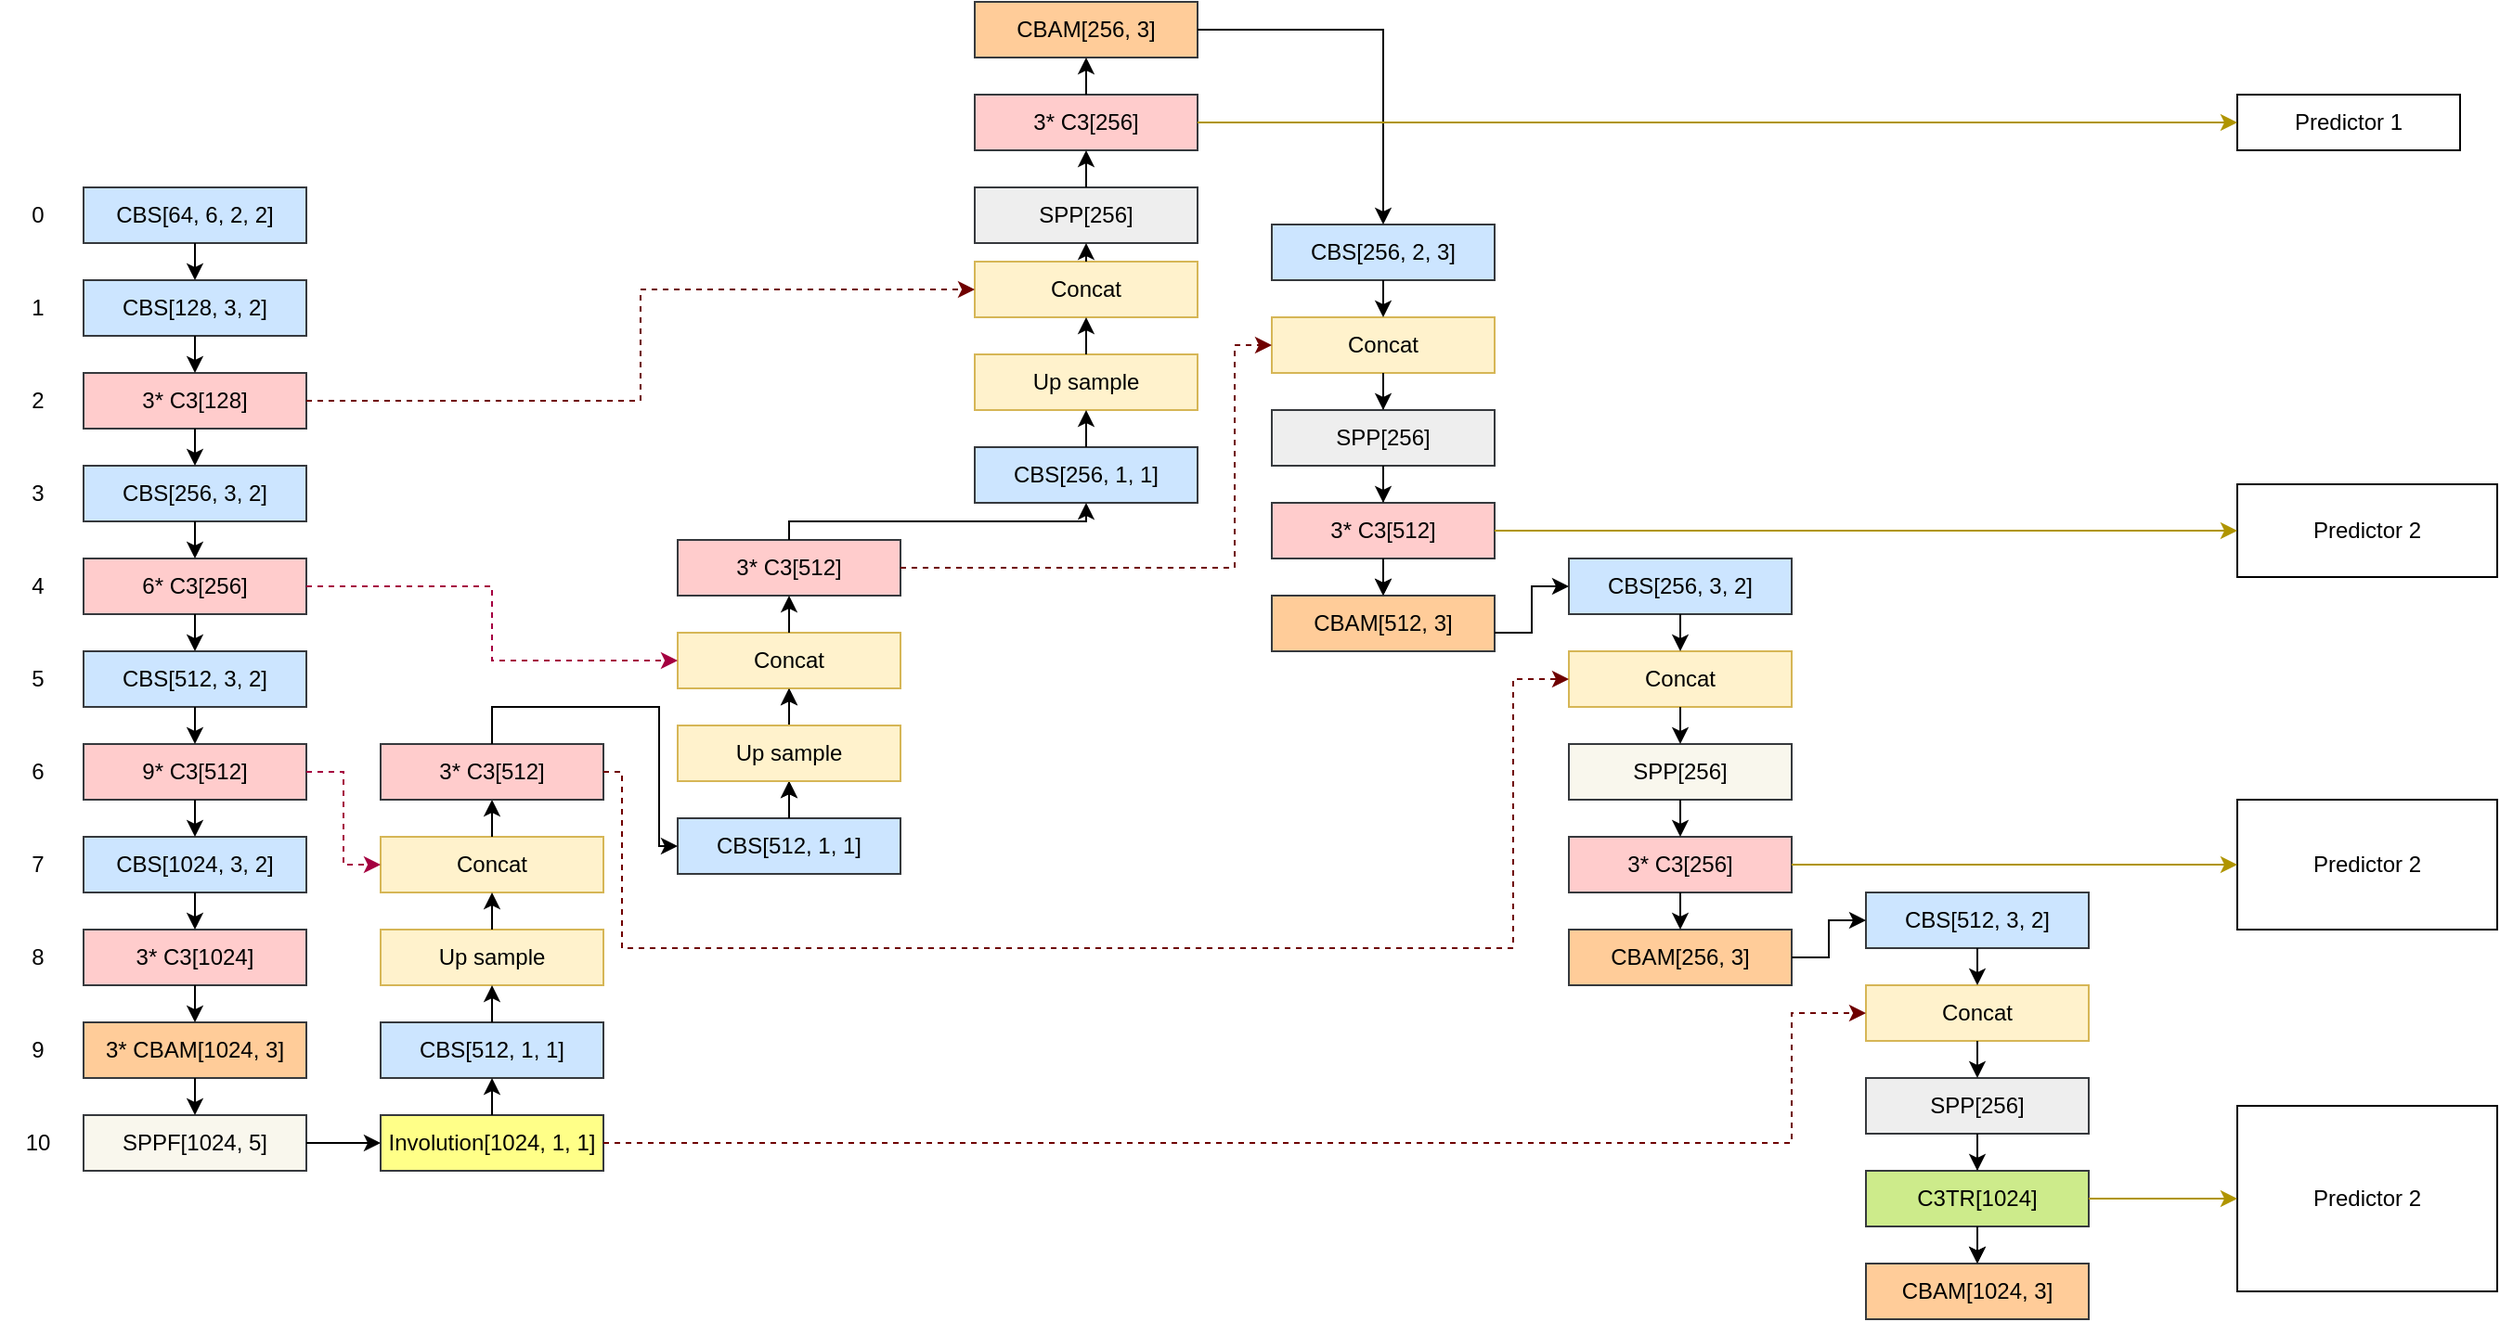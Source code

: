 <mxfile version="23.1.5" type="device">
  <diagram name="Page-1" id="C3GPWDO0sncyf3w1mCKd">
    <mxGraphModel dx="1322" dy="827" grid="1" gridSize="10" guides="1" tooltips="1" connect="1" arrows="1" fold="1" page="1" pageScale="1" pageWidth="850" pageHeight="1100" math="0" shadow="0">
      <root>
        <mxCell id="0" />
        <mxCell id="1" parent="0" />
        <mxCell id="mvYqrBVT0PGZ-3qEydoX-1" value="CBS[64, 6, 2, 2]" style="rounded=0;whiteSpace=wrap;html=1;fillColor=#cce5ff;strokeColor=#36393d;" parent="1" vertex="1">
          <mxGeometry x="-760" y="170" width="120" height="30" as="geometry" />
        </mxCell>
        <mxCell id="mvYqrBVT0PGZ-3qEydoX-3" value="CBS[128, 3, 2]" style="rounded=0;whiteSpace=wrap;html=1;fillColor=#cce5ff;strokeColor=#36393d;" parent="1" vertex="1">
          <mxGeometry x="-760" y="220" width="120" height="30" as="geometry" />
        </mxCell>
        <mxCell id="mvYqrBVT0PGZ-3qEydoX-4" value="3* C3[128]" style="rounded=0;whiteSpace=wrap;html=1;fillColor=#ffcccc;strokeColor=#36393d;" parent="1" vertex="1">
          <mxGeometry x="-760" y="270" width="120" height="30" as="geometry" />
        </mxCell>
        <mxCell id="mvYqrBVT0PGZ-3qEydoX-5" value="CBS[256, 3, 2]" style="rounded=0;whiteSpace=wrap;html=1;fillColor=#cce5ff;strokeColor=#36393d;" parent="1" vertex="1">
          <mxGeometry x="-760" y="320" width="120" height="30" as="geometry" />
        </mxCell>
        <mxCell id="mvYqrBVT0PGZ-3qEydoX-6" value="6* C3[256]" style="rounded=0;whiteSpace=wrap;html=1;fillColor=#ffcccc;strokeColor=#36393d;" parent="1" vertex="1">
          <mxGeometry x="-760" y="370" width="120" height="30" as="geometry" />
        </mxCell>
        <mxCell id="mvYqrBVT0PGZ-3qEydoX-7" value="CBS[512, 3, 2]" style="rounded=0;whiteSpace=wrap;html=1;fillColor=#cce5ff;strokeColor=#36393d;" parent="1" vertex="1">
          <mxGeometry x="-760" y="420" width="120" height="30" as="geometry" />
        </mxCell>
        <mxCell id="mvYqrBVT0PGZ-3qEydoX-8" value="9* C3[512]" style="rounded=0;whiteSpace=wrap;html=1;fillColor=#ffcccc;strokeColor=#36393d;" parent="1" vertex="1">
          <mxGeometry x="-760" y="470" width="120" height="30" as="geometry" />
        </mxCell>
        <mxCell id="mvYqrBVT0PGZ-3qEydoX-9" value="CBS[1024, 3, 2]" style="rounded=0;whiteSpace=wrap;html=1;fillColor=#cce5ff;strokeColor=#36393d;" parent="1" vertex="1">
          <mxGeometry x="-760" y="520" width="120" height="30" as="geometry" />
        </mxCell>
        <mxCell id="mvYqrBVT0PGZ-3qEydoX-10" value="3* C3[1024]" style="rounded=0;whiteSpace=wrap;html=1;fillColor=#ffcccc;strokeColor=#36393d;" parent="1" vertex="1">
          <mxGeometry x="-760" y="570" width="120" height="30" as="geometry" />
        </mxCell>
        <mxCell id="mvYqrBVT0PGZ-3qEydoX-11" value="3* CBAM[1024, 3]" style="rounded=0;whiteSpace=wrap;html=1;fillColor=#ffcc99;strokeColor=#36393d;" parent="1" vertex="1">
          <mxGeometry x="-760" y="620" width="120" height="30" as="geometry" />
        </mxCell>
        <mxCell id="mvYqrBVT0PGZ-3qEydoX-12" value="SPPF[1024, 5]" style="rounded=0;whiteSpace=wrap;html=1;fillColor=#f9f7ed;strokeColor=#36393d;" parent="1" vertex="1">
          <mxGeometry x="-760" y="670" width="120" height="30" as="geometry" />
        </mxCell>
        <mxCell id="mvYqrBVT0PGZ-3qEydoX-13" value="" style="endArrow=classic;html=1;rounded=0;exitX=0.5;exitY=1;exitDx=0;exitDy=0;entryX=0.5;entryY=0;entryDx=0;entryDy=0;" parent="1" source="mvYqrBVT0PGZ-3qEydoX-1" target="mvYqrBVT0PGZ-3qEydoX-3" edge="1">
          <mxGeometry width="50" height="50" relative="1" as="geometry">
            <mxPoint x="-700" y="350" as="sourcePoint" />
            <mxPoint x="-650" y="300" as="targetPoint" />
          </mxGeometry>
        </mxCell>
        <mxCell id="mvYqrBVT0PGZ-3qEydoX-18" value="" style="endArrow=classic;html=1;rounded=0;exitX=0.5;exitY=1;exitDx=0;exitDy=0;entryX=0.5;entryY=0;entryDx=0;entryDy=0;" parent="1" source="mvYqrBVT0PGZ-3qEydoX-3" target="mvYqrBVT0PGZ-3qEydoX-4" edge="1">
          <mxGeometry width="50" height="50" relative="1" as="geometry">
            <mxPoint x="-700" y="350" as="sourcePoint" />
            <mxPoint x="-650" y="300" as="targetPoint" />
          </mxGeometry>
        </mxCell>
        <mxCell id="mvYqrBVT0PGZ-3qEydoX-19" value="" style="endArrow=classic;html=1;rounded=0;exitX=0.5;exitY=1;exitDx=0;exitDy=0;entryX=0.5;entryY=0;entryDx=0;entryDy=0;" parent="1" source="mvYqrBVT0PGZ-3qEydoX-4" target="mvYqrBVT0PGZ-3qEydoX-5" edge="1">
          <mxGeometry width="50" height="50" relative="1" as="geometry">
            <mxPoint x="-700" y="350" as="sourcePoint" />
            <mxPoint x="-650" y="300" as="targetPoint" />
          </mxGeometry>
        </mxCell>
        <mxCell id="mvYqrBVT0PGZ-3qEydoX-20" value="" style="endArrow=classic;html=1;rounded=0;entryX=0.5;entryY=0;entryDx=0;entryDy=0;exitX=0.5;exitY=1;exitDx=0;exitDy=0;" parent="1" source="mvYqrBVT0PGZ-3qEydoX-5" target="mvYqrBVT0PGZ-3qEydoX-6" edge="1">
          <mxGeometry width="50" height="50" relative="1" as="geometry">
            <mxPoint x="-700" y="350" as="sourcePoint" />
            <mxPoint x="-650" y="300" as="targetPoint" />
          </mxGeometry>
        </mxCell>
        <mxCell id="mvYqrBVT0PGZ-3qEydoX-22" value="" style="endArrow=classic;html=1;rounded=0;exitX=0.5;exitY=1;exitDx=0;exitDy=0;entryX=0.5;entryY=0;entryDx=0;entryDy=0;" parent="1" source="mvYqrBVT0PGZ-3qEydoX-6" target="mvYqrBVT0PGZ-3qEydoX-7" edge="1">
          <mxGeometry width="50" height="50" relative="1" as="geometry">
            <mxPoint x="-740" y="420" as="sourcePoint" />
            <mxPoint x="-690" y="370" as="targetPoint" />
          </mxGeometry>
        </mxCell>
        <mxCell id="mvYqrBVT0PGZ-3qEydoX-23" value="" style="endArrow=classic;html=1;rounded=0;exitX=0.5;exitY=1;exitDx=0;exitDy=0;entryX=0.5;entryY=0;entryDx=0;entryDy=0;" parent="1" source="mvYqrBVT0PGZ-3qEydoX-7" target="mvYqrBVT0PGZ-3qEydoX-8" edge="1">
          <mxGeometry width="50" height="50" relative="1" as="geometry">
            <mxPoint x="-740" y="420" as="sourcePoint" />
            <mxPoint x="-690" y="370" as="targetPoint" />
          </mxGeometry>
        </mxCell>
        <mxCell id="mvYqrBVT0PGZ-3qEydoX-24" value="" style="endArrow=classic;html=1;rounded=0;exitX=0.5;exitY=1;exitDx=0;exitDy=0;entryX=0.5;entryY=0;entryDx=0;entryDy=0;" parent="1" source="mvYqrBVT0PGZ-3qEydoX-8" target="mvYqrBVT0PGZ-3qEydoX-9" edge="1">
          <mxGeometry width="50" height="50" relative="1" as="geometry">
            <mxPoint x="-740" y="420" as="sourcePoint" />
            <mxPoint x="-690" y="370" as="targetPoint" />
          </mxGeometry>
        </mxCell>
        <mxCell id="mvYqrBVT0PGZ-3qEydoX-25" value="" style="endArrow=classic;html=1;rounded=0;entryX=0.5;entryY=0;entryDx=0;entryDy=0;exitX=0.5;exitY=1;exitDx=0;exitDy=0;" parent="1" source="mvYqrBVT0PGZ-3qEydoX-9" target="mvYqrBVT0PGZ-3qEydoX-10" edge="1">
          <mxGeometry width="50" height="50" relative="1" as="geometry">
            <mxPoint x="-740" y="590" as="sourcePoint" />
            <mxPoint x="-690" y="540" as="targetPoint" />
          </mxGeometry>
        </mxCell>
        <mxCell id="mvYqrBVT0PGZ-3qEydoX-26" value="" style="endArrow=classic;html=1;rounded=0;exitX=0.5;exitY=1;exitDx=0;exitDy=0;entryX=0.5;entryY=0;entryDx=0;entryDy=0;" parent="1" source="mvYqrBVT0PGZ-3qEydoX-10" target="mvYqrBVT0PGZ-3qEydoX-11" edge="1">
          <mxGeometry width="50" height="50" relative="1" as="geometry">
            <mxPoint x="-740" y="650" as="sourcePoint" />
            <mxPoint x="-690" y="600" as="targetPoint" />
          </mxGeometry>
        </mxCell>
        <mxCell id="mvYqrBVT0PGZ-3qEydoX-27" value="" style="endArrow=classic;html=1;rounded=0;exitX=0.5;exitY=1;exitDx=0;exitDy=0;entryX=0.5;entryY=0;entryDx=0;entryDy=0;" parent="1" source="mvYqrBVT0PGZ-3qEydoX-11" target="mvYqrBVT0PGZ-3qEydoX-12" edge="1">
          <mxGeometry width="50" height="50" relative="1" as="geometry">
            <mxPoint x="-740" y="670" as="sourcePoint" />
            <mxPoint x="-690" y="620" as="targetPoint" />
          </mxGeometry>
        </mxCell>
        <mxCell id="mvYqrBVT0PGZ-3qEydoX-29" value="Involution[1024, 1, 1]" style="rounded=0;whiteSpace=wrap;html=1;fillColor=#ffff88;strokeColor=#36393d;" parent="1" vertex="1">
          <mxGeometry x="-600" y="670" width="120" height="30" as="geometry" />
        </mxCell>
        <mxCell id="mvYqrBVT0PGZ-3qEydoX-30" value="" style="endArrow=classic;html=1;rounded=0;exitX=1;exitY=0.5;exitDx=0;exitDy=0;entryX=0;entryY=0.5;entryDx=0;entryDy=0;" parent="1" source="mvYqrBVT0PGZ-3qEydoX-12" target="mvYqrBVT0PGZ-3qEydoX-29" edge="1">
          <mxGeometry width="50" height="50" relative="1" as="geometry">
            <mxPoint x="-660" y="670" as="sourcePoint" />
            <mxPoint x="-610" y="620" as="targetPoint" />
          </mxGeometry>
        </mxCell>
        <mxCell id="mvYqrBVT0PGZ-3qEydoX-31" value="CBS[512, 1, 1]" style="rounded=0;whiteSpace=wrap;html=1;fillColor=#cce5ff;strokeColor=#36393d;" parent="1" vertex="1">
          <mxGeometry x="-600" y="620" width="120" height="30" as="geometry" />
        </mxCell>
        <mxCell id="mvYqrBVT0PGZ-3qEydoX-32" value="" style="endArrow=classic;html=1;rounded=0;exitX=0.5;exitY=0;exitDx=0;exitDy=0;entryX=0.5;entryY=1;entryDx=0;entryDy=0;" parent="1" source="mvYqrBVT0PGZ-3qEydoX-29" target="mvYqrBVT0PGZ-3qEydoX-31" edge="1">
          <mxGeometry width="50" height="50" relative="1" as="geometry">
            <mxPoint x="-550" y="650" as="sourcePoint" />
            <mxPoint x="-500" y="600" as="targetPoint" />
          </mxGeometry>
        </mxCell>
        <mxCell id="mvYqrBVT0PGZ-3qEydoX-33" value="Up sample" style="rounded=0;whiteSpace=wrap;html=1;fillColor=#fff2cc;strokeColor=#d6b656;" parent="1" vertex="1">
          <mxGeometry x="-600" y="570" width="120" height="30" as="geometry" />
        </mxCell>
        <mxCell id="mvYqrBVT0PGZ-3qEydoX-37" value="" style="endArrow=classic;html=1;rounded=0;exitX=0.5;exitY=0;exitDx=0;exitDy=0;entryX=0.5;entryY=1;entryDx=0;entryDy=0;" parent="1" source="mvYqrBVT0PGZ-3qEydoX-31" target="mvYqrBVT0PGZ-3qEydoX-33" edge="1">
          <mxGeometry width="50" height="50" relative="1" as="geometry">
            <mxPoint x="-550" y="620" as="sourcePoint" />
            <mxPoint x="-500" y="570" as="targetPoint" />
          </mxGeometry>
        </mxCell>
        <mxCell id="mvYqrBVT0PGZ-3qEydoX-38" value="Concat" style="rounded=0;whiteSpace=wrap;html=1;fillColor=#fff2cc;strokeColor=#d6b656;" parent="1" vertex="1">
          <mxGeometry x="-600" y="520" width="120" height="30" as="geometry" />
        </mxCell>
        <mxCell id="mvYqrBVT0PGZ-3qEydoX-39" value="" style="endArrow=classic;html=1;rounded=0;exitX=0.5;exitY=0;exitDx=0;exitDy=0;entryX=0.5;entryY=1;entryDx=0;entryDy=0;" parent="1" source="mvYqrBVT0PGZ-3qEydoX-33" target="mvYqrBVT0PGZ-3qEydoX-38" edge="1">
          <mxGeometry width="50" height="50" relative="1" as="geometry">
            <mxPoint x="-550" y="560" as="sourcePoint" />
            <mxPoint x="-500" y="510" as="targetPoint" />
          </mxGeometry>
        </mxCell>
        <mxCell id="mvYqrBVT0PGZ-3qEydoX-42" value="" style="endArrow=classic;html=1;rounded=0;exitX=0.5;exitY=0;exitDx=0;exitDy=0;" parent="1" source="mvYqrBVT0PGZ-3qEydoX-38" target="mvYqrBVT0PGZ-3qEydoX-41" edge="1">
          <mxGeometry width="50" height="50" relative="1" as="geometry">
            <mxPoint x="-542" y="521" as="sourcePoint" />
            <mxPoint x="-500" y="460" as="targetPoint" />
          </mxGeometry>
        </mxCell>
        <mxCell id="mvYqrBVT0PGZ-3qEydoX-41" value="3* C3[512]" style="rounded=0;whiteSpace=wrap;html=1;fillColor=#ffcccc;strokeColor=#36393d;" parent="1" vertex="1">
          <mxGeometry x="-600" y="470" width="120" height="30" as="geometry" />
        </mxCell>
        <mxCell id="mvYqrBVT0PGZ-3qEydoX-122" value="" style="edgeStyle=orthogonalEdgeStyle;rounded=0;orthogonalLoop=1;jettySize=auto;html=1;" parent="1" source="mvYqrBVT0PGZ-3qEydoX-47" target="mvYqrBVT0PGZ-3qEydoX-49" edge="1">
          <mxGeometry relative="1" as="geometry" />
        </mxCell>
        <mxCell id="mvYqrBVT0PGZ-3qEydoX-45" value="CBS[512, 1, 1]" style="rounded=0;whiteSpace=wrap;html=1;fillColor=#cce5ff;strokeColor=#36393d;" parent="1" vertex="1">
          <mxGeometry x="-440" y="510" width="120" height="30" as="geometry" />
        </mxCell>
        <mxCell id="mvYqrBVT0PGZ-3qEydoX-49" value="Concat" style="rounded=0;whiteSpace=wrap;html=1;fillColor=#fff2cc;strokeColor=#d6b656;" parent="1" vertex="1">
          <mxGeometry x="-440" y="410" width="120" height="30" as="geometry" />
        </mxCell>
        <mxCell id="mvYqrBVT0PGZ-3qEydoX-50" value="" style="endArrow=classic;html=1;rounded=0;exitX=0.5;exitY=0;exitDx=0;exitDy=0;entryX=0.5;entryY=1;entryDx=0;entryDy=0;" parent="1" source="mvYqrBVT0PGZ-3qEydoX-47" target="mvYqrBVT0PGZ-3qEydoX-49" edge="1">
          <mxGeometry width="50" height="50" relative="1" as="geometry">
            <mxPoint x="-640" y="460" as="sourcePoint" />
            <mxPoint x="-590" y="410" as="targetPoint" />
          </mxGeometry>
        </mxCell>
        <mxCell id="mvYqrBVT0PGZ-3qEydoX-51" value="3* C3[512]" style="rounded=0;whiteSpace=wrap;html=1;fillColor=#ffcccc;strokeColor=#36393d;" parent="1" vertex="1">
          <mxGeometry x="-440" y="360" width="120" height="30" as="geometry" />
        </mxCell>
        <mxCell id="mvYqrBVT0PGZ-3qEydoX-52" value="" style="endArrow=classic;html=1;rounded=0;exitX=0.5;exitY=0;exitDx=0;exitDy=0;entryX=0.5;entryY=1;entryDx=0;entryDy=0;" parent="1" source="mvYqrBVT0PGZ-3qEydoX-49" target="mvYqrBVT0PGZ-3qEydoX-51" edge="1">
          <mxGeometry width="50" height="50" relative="1" as="geometry">
            <mxPoint x="-640" y="460" as="sourcePoint" />
            <mxPoint x="-590" y="410" as="targetPoint" />
          </mxGeometry>
        </mxCell>
        <mxCell id="mvYqrBVT0PGZ-3qEydoX-53" value="CBS[256, 1, 1]" style="rounded=0;whiteSpace=wrap;html=1;fillColor=#cce5ff;strokeColor=#36393d;" parent="1" vertex="1">
          <mxGeometry x="-280" y="310" width="120" height="30" as="geometry" />
        </mxCell>
        <mxCell id="mvYqrBVT0PGZ-3qEydoX-54" value="" style="endArrow=classic;html=1;rounded=0;exitX=0.5;exitY=0;exitDx=0;exitDy=0;entryX=0.5;entryY=1;entryDx=0;entryDy=0;" parent="1" source="mvYqrBVT0PGZ-3qEydoX-51" target="mvYqrBVT0PGZ-3qEydoX-53" edge="1">
          <mxGeometry width="50" height="50" relative="1" as="geometry">
            <mxPoint x="-640" y="390" as="sourcePoint" />
            <mxPoint x="-590" y="340" as="targetPoint" />
            <Array as="points">
              <mxPoint x="-380" y="350" />
              <mxPoint x="-320" y="350" />
              <mxPoint x="-220" y="350" />
            </Array>
          </mxGeometry>
        </mxCell>
        <mxCell id="mvYqrBVT0PGZ-3qEydoX-55" value="0" style="text;html=1;align=center;verticalAlign=middle;resizable=0;points=[];autosize=1;strokeColor=none;fillColor=none;" parent="1" vertex="1">
          <mxGeometry x="-800" y="170" width="30" height="30" as="geometry" />
        </mxCell>
        <mxCell id="mvYqrBVT0PGZ-3qEydoX-56" value="1" style="text;html=1;align=center;verticalAlign=middle;resizable=0;points=[];autosize=1;strokeColor=none;fillColor=none;" parent="1" vertex="1">
          <mxGeometry x="-800" y="220" width="30" height="30" as="geometry" />
        </mxCell>
        <mxCell id="mvYqrBVT0PGZ-3qEydoX-57" value="2" style="text;html=1;align=center;verticalAlign=middle;resizable=0;points=[];autosize=1;strokeColor=none;fillColor=none;" parent="1" vertex="1">
          <mxGeometry x="-800" y="270" width="30" height="30" as="geometry" />
        </mxCell>
        <mxCell id="mvYqrBVT0PGZ-3qEydoX-58" value="3" style="text;html=1;align=center;verticalAlign=middle;resizable=0;points=[];autosize=1;strokeColor=none;fillColor=none;" parent="1" vertex="1">
          <mxGeometry x="-800" y="320" width="30" height="30" as="geometry" />
        </mxCell>
        <mxCell id="mvYqrBVT0PGZ-3qEydoX-59" value="4" style="text;html=1;align=center;verticalAlign=middle;resizable=0;points=[];autosize=1;strokeColor=none;fillColor=none;" parent="1" vertex="1">
          <mxGeometry x="-800" y="370" width="30" height="30" as="geometry" />
        </mxCell>
        <mxCell id="mvYqrBVT0PGZ-3qEydoX-60" value="5" style="text;html=1;align=center;verticalAlign=middle;resizable=0;points=[];autosize=1;strokeColor=none;fillColor=none;" parent="1" vertex="1">
          <mxGeometry x="-800" y="420" width="30" height="30" as="geometry" />
        </mxCell>
        <mxCell id="mvYqrBVT0PGZ-3qEydoX-61" value="6" style="text;html=1;align=center;verticalAlign=middle;resizable=0;points=[];autosize=1;strokeColor=none;fillColor=none;" parent="1" vertex="1">
          <mxGeometry x="-800" y="470" width="30" height="30" as="geometry" />
        </mxCell>
        <mxCell id="mvYqrBVT0PGZ-3qEydoX-62" value="7" style="text;html=1;align=center;verticalAlign=middle;resizable=0;points=[];autosize=1;strokeColor=none;fillColor=none;" parent="1" vertex="1">
          <mxGeometry x="-800" y="520" width="30" height="30" as="geometry" />
        </mxCell>
        <mxCell id="mvYqrBVT0PGZ-3qEydoX-63" value="8" style="text;html=1;align=center;verticalAlign=middle;resizable=0;points=[];autosize=1;strokeColor=none;fillColor=none;" parent="1" vertex="1">
          <mxGeometry x="-800" y="570" width="30" height="30" as="geometry" />
        </mxCell>
        <mxCell id="mvYqrBVT0PGZ-3qEydoX-64" value="9" style="text;html=1;align=center;verticalAlign=middle;resizable=0;points=[];autosize=1;strokeColor=none;fillColor=none;" parent="1" vertex="1">
          <mxGeometry x="-800" y="620" width="30" height="30" as="geometry" />
        </mxCell>
        <mxCell id="mvYqrBVT0PGZ-3qEydoX-65" value="10" style="text;html=1;align=center;verticalAlign=middle;resizable=0;points=[];autosize=1;strokeColor=none;fillColor=none;" parent="1" vertex="1">
          <mxGeometry x="-805" y="670" width="40" height="30" as="geometry" />
        </mxCell>
        <mxCell id="mvYqrBVT0PGZ-3qEydoX-67" value="Up sample" style="rounded=0;whiteSpace=wrap;html=1;fillColor=#fff2cc;strokeColor=#d6b656;" parent="1" vertex="1">
          <mxGeometry x="-280" y="260" width="120" height="30" as="geometry" />
        </mxCell>
        <mxCell id="mvYqrBVT0PGZ-3qEydoX-68" value="" style="endArrow=classic;html=1;rounded=0;exitX=0.5;exitY=0;exitDx=0;exitDy=0;entryX=0.5;entryY=1;entryDx=0;entryDy=0;" parent="1" source="mvYqrBVT0PGZ-3qEydoX-53" target="mvYqrBVT0PGZ-3qEydoX-67" edge="1">
          <mxGeometry width="50" height="50" relative="1" as="geometry">
            <mxPoint x="-670" y="330" as="sourcePoint" />
            <mxPoint x="-620" y="280" as="targetPoint" />
          </mxGeometry>
        </mxCell>
        <mxCell id="mvYqrBVT0PGZ-3qEydoX-69" value="Concat" style="rounded=0;whiteSpace=wrap;html=1;fillColor=#fff2cc;strokeColor=#d6b656;" parent="1" vertex="1">
          <mxGeometry x="-280" y="210" width="120" height="30" as="geometry" />
        </mxCell>
        <mxCell id="mvYqrBVT0PGZ-3qEydoX-70" value="" style="endArrow=classic;html=1;rounded=0;exitX=0.5;exitY=0;exitDx=0;exitDy=0;entryX=0.5;entryY=1;entryDx=0;entryDy=0;" parent="1" source="mvYqrBVT0PGZ-3qEydoX-67" target="mvYqrBVT0PGZ-3qEydoX-69" edge="1">
          <mxGeometry width="50" height="50" relative="1" as="geometry">
            <mxPoint x="-670" y="330" as="sourcePoint" />
            <mxPoint x="-620" y="280" as="targetPoint" />
          </mxGeometry>
        </mxCell>
        <mxCell id="mvYqrBVT0PGZ-3qEydoX-71" value="SPP[256]" style="rounded=0;whiteSpace=wrap;html=1;fillColor=#eeeeee;strokeColor=#36393d;" parent="1" vertex="1">
          <mxGeometry x="-280" y="170" width="120" height="30" as="geometry" />
        </mxCell>
        <mxCell id="mvYqrBVT0PGZ-3qEydoX-72" value="" style="endArrow=classic;html=1;rounded=0;exitX=0.5;exitY=0;exitDx=0;exitDy=0;entryX=0.5;entryY=1;entryDx=0;entryDy=0;" parent="1" source="mvYqrBVT0PGZ-3qEydoX-69" target="mvYqrBVT0PGZ-3qEydoX-71" edge="1">
          <mxGeometry width="50" height="50" relative="1" as="geometry">
            <mxPoint x="-660" y="270" as="sourcePoint" />
            <mxPoint x="-610" y="220" as="targetPoint" />
          </mxGeometry>
        </mxCell>
        <mxCell id="mvYqrBVT0PGZ-3qEydoX-74" value="" style="endArrow=classic;html=1;rounded=0;exitX=0.5;exitY=0;exitDx=0;exitDy=0;entryX=0;entryY=0.5;entryDx=0;entryDy=0;" parent="1" source="mvYqrBVT0PGZ-3qEydoX-41" target="mvYqrBVT0PGZ-3qEydoX-45" edge="1">
          <mxGeometry width="50" height="50" relative="1" as="geometry">
            <mxPoint x="-540" y="440" as="sourcePoint" />
            <mxPoint x="-380" y="590" as="targetPoint" />
            <Array as="points">
              <mxPoint x="-540" y="450" />
              <mxPoint x="-450" y="450" />
              <mxPoint x="-450" y="525" />
            </Array>
          </mxGeometry>
        </mxCell>
        <mxCell id="mvYqrBVT0PGZ-3qEydoX-75" value="" style="endArrow=classic;html=1;rounded=0;exitX=0.5;exitY=0;exitDx=0;exitDy=0;entryX=0.5;entryY=1;entryDx=0;entryDy=0;" parent="1" source="mvYqrBVT0PGZ-3qEydoX-45" target="mvYqrBVT0PGZ-3qEydoX-47" edge="1">
          <mxGeometry width="50" height="50" relative="1" as="geometry">
            <mxPoint x="-480" y="380" as="sourcePoint" />
            <mxPoint x="-430" y="330" as="targetPoint" />
          </mxGeometry>
        </mxCell>
        <mxCell id="mvYqrBVT0PGZ-3qEydoX-76" value="3* C3[256]" style="rounded=0;whiteSpace=wrap;html=1;fillColor=#ffcccc;strokeColor=#36393d;" parent="1" vertex="1">
          <mxGeometry x="-280" y="120" width="120" height="30" as="geometry" />
        </mxCell>
        <mxCell id="mvYqrBVT0PGZ-3qEydoX-77" value="" style="endArrow=classic;html=1;rounded=0;exitX=0.5;exitY=0;exitDx=0;exitDy=0;entryX=0.5;entryY=1;entryDx=0;entryDy=0;" parent="1" source="mvYqrBVT0PGZ-3qEydoX-71" target="mvYqrBVT0PGZ-3qEydoX-76" edge="1">
          <mxGeometry width="50" height="50" relative="1" as="geometry">
            <mxPoint x="-300" y="380" as="sourcePoint" />
            <mxPoint x="-250" y="330" as="targetPoint" />
          </mxGeometry>
        </mxCell>
        <mxCell id="mvYqrBVT0PGZ-3qEydoX-78" value="CBAM[256, 3]" style="rounded=0;whiteSpace=wrap;html=1;fillColor=#ffcc99;strokeColor=#36393d;" parent="1" vertex="1">
          <mxGeometry x="-280" y="70" width="120" height="30" as="geometry" />
        </mxCell>
        <mxCell id="mvYqrBVT0PGZ-3qEydoX-79" value="" style="endArrow=classic;html=1;rounded=0;entryX=0.5;entryY=1;entryDx=0;entryDy=0;exitX=0.5;exitY=0;exitDx=0;exitDy=0;" parent="1" source="mvYqrBVT0PGZ-3qEydoX-76" target="mvYqrBVT0PGZ-3qEydoX-78" edge="1">
          <mxGeometry width="50" height="50" relative="1" as="geometry">
            <mxPoint x="-220" y="240" as="sourcePoint" />
            <mxPoint x="-200" y="220" as="targetPoint" />
          </mxGeometry>
        </mxCell>
        <mxCell id="mvYqrBVT0PGZ-3qEydoX-80" value="CBS[256, 2, 3]" style="rounded=0;whiteSpace=wrap;html=1;fillColor=#cce5ff;strokeColor=#36393d;" parent="1" vertex="1">
          <mxGeometry x="-120" y="190" width="120" height="30" as="geometry" />
        </mxCell>
        <mxCell id="mvYqrBVT0PGZ-3qEydoX-81" value="" style="endArrow=classic;html=1;rounded=0;exitX=1;exitY=0.5;exitDx=0;exitDy=0;entryX=0.5;entryY=0;entryDx=0;entryDy=0;" parent="1" source="mvYqrBVT0PGZ-3qEydoX-78" target="mvYqrBVT0PGZ-3qEydoX-80" edge="1">
          <mxGeometry width="50" height="50" relative="1" as="geometry">
            <mxPoint x="-140.0" y="95" as="sourcePoint" />
            <mxPoint x="-40.0" y="200.0" as="targetPoint" />
            <Array as="points">
              <mxPoint x="-60" y="85" />
            </Array>
          </mxGeometry>
        </mxCell>
        <mxCell id="mvYqrBVT0PGZ-3qEydoX-154" value="" style="edgeStyle=orthogonalEdgeStyle;rounded=0;orthogonalLoop=1;jettySize=auto;html=1;" parent="1" source="mvYqrBVT0PGZ-3qEydoX-82" target="mvYqrBVT0PGZ-3qEydoX-85" edge="1">
          <mxGeometry relative="1" as="geometry" />
        </mxCell>
        <mxCell id="mvYqrBVT0PGZ-3qEydoX-82" value="Concat" style="rounded=0;whiteSpace=wrap;html=1;fillColor=#fff2cc;strokeColor=#d6b656;" parent="1" vertex="1">
          <mxGeometry x="-120" y="240" width="120" height="30" as="geometry" />
        </mxCell>
        <mxCell id="mvYqrBVT0PGZ-3qEydoX-83" value="SPP[256]" style="rounded=0;whiteSpace=wrap;html=1;fillColor=#eeeeee;strokeColor=#36393d;" parent="1" vertex="1">
          <mxGeometry x="-120" y="290" width="120" height="30" as="geometry" />
        </mxCell>
        <mxCell id="mvYqrBVT0PGZ-3qEydoX-84" value="3* C3[512]" style="rounded=0;whiteSpace=wrap;html=1;fillColor=#ffcccc;strokeColor=#36393d;" parent="1" vertex="1">
          <mxGeometry x="-120" y="340" width="120" height="30" as="geometry" />
        </mxCell>
        <mxCell id="mvYqrBVT0PGZ-3qEydoX-85" value="CBAM[512, 3]" style="rounded=0;whiteSpace=wrap;html=1;fillColor=#ffcc99;strokeColor=#36393d;" parent="1" vertex="1">
          <mxGeometry x="-120" y="390" width="120" height="30" as="geometry" />
        </mxCell>
        <mxCell id="mvYqrBVT0PGZ-3qEydoX-86" value="" style="endArrow=classic;html=1;rounded=0;exitX=0.5;exitY=1;exitDx=0;exitDy=0;entryX=0.5;entryY=0;entryDx=0;entryDy=0;" parent="1" source="mvYqrBVT0PGZ-3qEydoX-80" target="mvYqrBVT0PGZ-3qEydoX-82" edge="1">
          <mxGeometry width="50" height="50" relative="1" as="geometry">
            <mxPoint x="-110" y="330" as="sourcePoint" />
            <mxPoint x="-60" y="280" as="targetPoint" />
          </mxGeometry>
        </mxCell>
        <mxCell id="mvYqrBVT0PGZ-3qEydoX-87" value="" style="endArrow=classic;html=1;rounded=0;exitX=0.5;exitY=1;exitDx=0;exitDy=0;entryX=0.5;entryY=0;entryDx=0;entryDy=0;" parent="1" source="mvYqrBVT0PGZ-3qEydoX-82" target="mvYqrBVT0PGZ-3qEydoX-83" edge="1">
          <mxGeometry width="50" height="50" relative="1" as="geometry">
            <mxPoint x="-110" y="330" as="sourcePoint" />
            <mxPoint x="-60" y="280" as="targetPoint" />
          </mxGeometry>
        </mxCell>
        <mxCell id="mvYqrBVT0PGZ-3qEydoX-88" value="" style="endArrow=classic;html=1;rounded=0;exitX=0.5;exitY=1;exitDx=0;exitDy=0;entryX=0.5;entryY=0;entryDx=0;entryDy=0;" parent="1" source="mvYqrBVT0PGZ-3qEydoX-83" target="mvYqrBVT0PGZ-3qEydoX-84" edge="1">
          <mxGeometry width="50" height="50" relative="1" as="geometry">
            <mxPoint x="-110" y="330" as="sourcePoint" />
            <mxPoint x="-60" y="280" as="targetPoint" />
          </mxGeometry>
        </mxCell>
        <mxCell id="mvYqrBVT0PGZ-3qEydoX-89" value="" style="endArrow=classic;html=1;rounded=0;exitX=0.5;exitY=1;exitDx=0;exitDy=0;entryX=0.5;entryY=0;entryDx=0;entryDy=0;" parent="1" source="mvYqrBVT0PGZ-3qEydoX-84" target="mvYqrBVT0PGZ-3qEydoX-85" edge="1">
          <mxGeometry width="50" height="50" relative="1" as="geometry">
            <mxPoint x="-140" y="490" as="sourcePoint" />
            <mxPoint x="-90" y="440" as="targetPoint" />
          </mxGeometry>
        </mxCell>
        <mxCell id="mvYqrBVT0PGZ-3qEydoX-91" value="CBS[256, 3, 2]" style="rounded=0;whiteSpace=wrap;html=1;fillColor=#cce5ff;strokeColor=#36393d;" parent="1" vertex="1">
          <mxGeometry x="40" y="370" width="120" height="30" as="geometry" />
        </mxCell>
        <mxCell id="mvYqrBVT0PGZ-3qEydoX-94" value="Concat" style="rounded=0;whiteSpace=wrap;html=1;fillColor=#fff2cc;strokeColor=#d6b656;" parent="1" vertex="1">
          <mxGeometry x="40" y="420" width="120" height="30" as="geometry" />
        </mxCell>
        <mxCell id="mvYqrBVT0PGZ-3qEydoX-95" value="" style="endArrow=classic;html=1;rounded=0;exitX=0.5;exitY=1;exitDx=0;exitDy=0;entryX=0.5;entryY=0;entryDx=0;entryDy=0;" parent="1" source="mvYqrBVT0PGZ-3qEydoX-91" target="mvYqrBVT0PGZ-3qEydoX-94" edge="1">
          <mxGeometry width="50" height="50" relative="1" as="geometry">
            <mxPoint x="-110" y="440" as="sourcePoint" />
            <mxPoint x="-60" y="390" as="targetPoint" />
          </mxGeometry>
        </mxCell>
        <mxCell id="mvYqrBVT0PGZ-3qEydoX-96" value="" style="endArrow=classic;html=1;rounded=0;exitX=1;exitY=0.5;exitDx=0;exitDy=0;entryX=0;entryY=0.5;entryDx=0;entryDy=0;" parent="1" target="mvYqrBVT0PGZ-3qEydoX-91" edge="1">
          <mxGeometry width="50" height="50" relative="1" as="geometry">
            <mxPoint x="-2.274e-13" y="410.0" as="sourcePoint" />
            <mxPoint x="40" y="390" as="targetPoint" />
            <Array as="points">
              <mxPoint x="20" y="410" />
              <mxPoint x="20" y="385" />
            </Array>
          </mxGeometry>
        </mxCell>
        <mxCell id="mvYqrBVT0PGZ-3qEydoX-97" value="SPP[256]" style="rounded=0;whiteSpace=wrap;html=1;fillColor=#f9f7ed;strokeColor=#36393d;" parent="1" vertex="1">
          <mxGeometry x="40" y="470" width="120" height="30" as="geometry" />
        </mxCell>
        <mxCell id="mvYqrBVT0PGZ-3qEydoX-98" value="" style="endArrow=classic;html=1;rounded=0;exitX=0.5;exitY=1;exitDx=0;exitDy=0;" parent="1" source="mvYqrBVT0PGZ-3qEydoX-94" target="mvYqrBVT0PGZ-3qEydoX-97" edge="1">
          <mxGeometry width="50" height="50" relative="1" as="geometry">
            <mxPoint x="-110" y="500" as="sourcePoint" />
            <mxPoint x="-60" y="450" as="targetPoint" />
          </mxGeometry>
        </mxCell>
        <mxCell id="mvYqrBVT0PGZ-3qEydoX-99" value="3* C3[256]" style="rounded=0;whiteSpace=wrap;html=1;fillColor=#ffcccc;strokeColor=#36393d;" parent="1" vertex="1">
          <mxGeometry x="40" y="520" width="120" height="30" as="geometry" />
        </mxCell>
        <mxCell id="mvYqrBVT0PGZ-3qEydoX-100" value="" style="endArrow=classic;html=1;rounded=0;exitX=0.5;exitY=1;exitDx=0;exitDy=0;entryX=0.5;entryY=0;entryDx=0;entryDy=0;" parent="1" source="mvYqrBVT0PGZ-3qEydoX-97" target="mvYqrBVT0PGZ-3qEydoX-99" edge="1">
          <mxGeometry width="50" height="50" relative="1" as="geometry">
            <mxPoint x="-110" y="500" as="sourcePoint" />
            <mxPoint x="-60" y="450" as="targetPoint" />
          </mxGeometry>
        </mxCell>
        <mxCell id="mvYqrBVT0PGZ-3qEydoX-101" value="CBAM[256, 3]" style="rounded=0;whiteSpace=wrap;html=1;fillColor=#ffcc99;strokeColor=#36393d;" parent="1" vertex="1">
          <mxGeometry x="40" y="570" width="120" height="30" as="geometry" />
        </mxCell>
        <mxCell id="mvYqrBVT0PGZ-3qEydoX-102" value="" style="endArrow=classic;html=1;rounded=0;exitX=0.5;exitY=1;exitDx=0;exitDy=0;entryX=0.5;entryY=0;entryDx=0;entryDy=0;" parent="1" source="mvYqrBVT0PGZ-3qEydoX-99" target="mvYqrBVT0PGZ-3qEydoX-101" edge="1">
          <mxGeometry width="50" height="50" relative="1" as="geometry">
            <mxPoint x="-110" y="560" as="sourcePoint" />
            <mxPoint x="-60" y="510" as="targetPoint" />
          </mxGeometry>
        </mxCell>
        <mxCell id="mvYqrBVT0PGZ-3qEydoX-103" value="CBS[512, 3, 2]" style="rounded=0;whiteSpace=wrap;html=1;fillColor=#cce5ff;strokeColor=#36393d;" parent="1" vertex="1">
          <mxGeometry x="200" y="550" width="120" height="30" as="geometry" />
        </mxCell>
        <mxCell id="mvYqrBVT0PGZ-3qEydoX-104" value="Concat" style="rounded=0;whiteSpace=wrap;html=1;fillColor=#fff2cc;strokeColor=#d6b656;" parent="1" vertex="1">
          <mxGeometry x="200" y="600" width="120" height="30" as="geometry" />
        </mxCell>
        <mxCell id="mvYqrBVT0PGZ-3qEydoX-153" value="" style="edgeStyle=orthogonalEdgeStyle;rounded=0;orthogonalLoop=1;jettySize=auto;html=1;" parent="1" source="mvYqrBVT0PGZ-3qEydoX-105" target="mvYqrBVT0PGZ-3qEydoX-108" edge="1">
          <mxGeometry relative="1" as="geometry" />
        </mxCell>
        <mxCell id="mvYqrBVT0PGZ-3qEydoX-105" value="SPP[256]" style="rounded=0;whiteSpace=wrap;html=1;fillColor=#eeeeee;strokeColor=#36393d;" parent="1" vertex="1">
          <mxGeometry x="200" y="650" width="120" height="30" as="geometry" />
        </mxCell>
        <mxCell id="mvYqrBVT0PGZ-3qEydoX-107" value="C3TR[1024]" style="rounded=0;whiteSpace=wrap;html=1;fillColor=#cdeb8b;strokeColor=#36393d;" parent="1" vertex="1">
          <mxGeometry x="200" y="700" width="120" height="30" as="geometry" />
        </mxCell>
        <mxCell id="mvYqrBVT0PGZ-3qEydoX-108" value="CBAM[1024, 3]" style="rounded=0;whiteSpace=wrap;html=1;fillColor=#ffcc99;strokeColor=#36393d;" parent="1" vertex="1">
          <mxGeometry x="200" y="750" width="120" height="30" as="geometry" />
        </mxCell>
        <mxCell id="mvYqrBVT0PGZ-3qEydoX-109" value="" style="endArrow=classic;html=1;rounded=0;exitX=1;exitY=0.5;exitDx=0;exitDy=0;entryX=0;entryY=0.5;entryDx=0;entryDy=0;" parent="1" source="mvYqrBVT0PGZ-3qEydoX-101" target="mvYqrBVT0PGZ-3qEydoX-103" edge="1">
          <mxGeometry width="50" height="50" relative="1" as="geometry">
            <mxPoint x="190" y="730" as="sourcePoint" />
            <mxPoint x="240" y="680" as="targetPoint" />
            <Array as="points">
              <mxPoint x="180" y="585" />
              <mxPoint x="180" y="565" />
            </Array>
          </mxGeometry>
        </mxCell>
        <mxCell id="mvYqrBVT0PGZ-3qEydoX-110" value="" style="endArrow=classic;html=1;rounded=0;exitX=0.5;exitY=1;exitDx=0;exitDy=0;entryX=0.5;entryY=0;entryDx=0;entryDy=0;" parent="1" source="mvYqrBVT0PGZ-3qEydoX-103" target="mvYqrBVT0PGZ-3qEydoX-104" edge="1">
          <mxGeometry width="50" height="50" relative="1" as="geometry">
            <mxPoint x="190" y="730" as="sourcePoint" />
            <mxPoint x="240" y="680" as="targetPoint" />
          </mxGeometry>
        </mxCell>
        <mxCell id="mvYqrBVT0PGZ-3qEydoX-111" value="" style="endArrow=classic;html=1;rounded=0;exitX=0.5;exitY=1;exitDx=0;exitDy=0;" parent="1" source="mvYqrBVT0PGZ-3qEydoX-104" target="mvYqrBVT0PGZ-3qEydoX-105" edge="1">
          <mxGeometry width="50" height="50" relative="1" as="geometry">
            <mxPoint x="190" y="730" as="sourcePoint" />
            <mxPoint x="240" y="680" as="targetPoint" />
          </mxGeometry>
        </mxCell>
        <mxCell id="mvYqrBVT0PGZ-3qEydoX-112" value="" style="endArrow=classic;html=1;rounded=0;exitX=0.5;exitY=1;exitDx=0;exitDy=0;entryX=0.5;entryY=0;entryDx=0;entryDy=0;" parent="1" source="mvYqrBVT0PGZ-3qEydoX-105" target="mvYqrBVT0PGZ-3qEydoX-107" edge="1">
          <mxGeometry width="50" height="50" relative="1" as="geometry">
            <mxPoint x="190" y="730" as="sourcePoint" />
            <mxPoint x="240" y="680" as="targetPoint" />
          </mxGeometry>
        </mxCell>
        <mxCell id="mvYqrBVT0PGZ-3qEydoX-113" value="" style="endArrow=classic;html=1;rounded=0;exitX=0.5;exitY=1;exitDx=0;exitDy=0;entryX=0.5;entryY=0;entryDx=0;entryDy=0;" parent="1" source="mvYqrBVT0PGZ-3qEydoX-107" target="mvYqrBVT0PGZ-3qEydoX-108" edge="1">
          <mxGeometry width="50" height="50" relative="1" as="geometry">
            <mxPoint x="190" y="730" as="sourcePoint" />
            <mxPoint x="240" y="680" as="targetPoint" />
          </mxGeometry>
        </mxCell>
        <mxCell id="mvYqrBVT0PGZ-3qEydoX-114" value="Predictor 1" style="rounded=0;whiteSpace=wrap;html=1;" parent="1" vertex="1">
          <mxGeometry x="400" y="120" width="120" height="30" as="geometry" />
        </mxCell>
        <mxCell id="mvYqrBVT0PGZ-3qEydoX-115" value="Predictor 2" style="rounded=0;whiteSpace=wrap;html=1;" parent="1" vertex="1">
          <mxGeometry x="400" y="330" width="140" height="50" as="geometry" />
        </mxCell>
        <mxCell id="mvYqrBVT0PGZ-3qEydoX-117" value="Predictor 2" style="rounded=0;whiteSpace=wrap;html=1;" parent="1" vertex="1">
          <mxGeometry x="400" y="500" width="140" height="70" as="geometry" />
        </mxCell>
        <mxCell id="mvYqrBVT0PGZ-3qEydoX-118" value="Predictor 2" style="rounded=0;whiteSpace=wrap;html=1;" parent="1" vertex="1">
          <mxGeometry x="400" y="665" width="140" height="100" as="geometry" />
        </mxCell>
        <mxCell id="mvYqrBVT0PGZ-3qEydoX-119" value="" style="endArrow=classic;html=1;rounded=0;dashed=1;exitX=1;exitY=0.5;exitDx=0;exitDy=0;entryX=0;entryY=0.5;entryDx=0;entryDy=0;fillColor=#d80073;strokeColor=#A50040;" parent="1" source="mvYqrBVT0PGZ-3qEydoX-8" target="mvYqrBVT0PGZ-3qEydoX-38" edge="1">
          <mxGeometry width="50" height="50" relative="1" as="geometry">
            <mxPoint x="-540" y="330" as="sourcePoint" />
            <mxPoint x="-490" y="280" as="targetPoint" />
            <Array as="points">
              <mxPoint x="-620" y="485" />
              <mxPoint x="-620" y="535" />
            </Array>
          </mxGeometry>
        </mxCell>
        <mxCell id="mvYqrBVT0PGZ-3qEydoX-120" value="" style="endArrow=classic;html=1;rounded=0;dashed=1;exitX=1;exitY=0.5;exitDx=0;exitDy=0;entryX=0;entryY=0.5;entryDx=0;entryDy=0;fillColor=#d80073;strokeColor=#A50040;" parent="1" source="mvYqrBVT0PGZ-3qEydoX-6" target="mvYqrBVT0PGZ-3qEydoX-49" edge="1">
          <mxGeometry width="50" height="50" relative="1" as="geometry">
            <mxPoint x="-560" y="300" as="sourcePoint" />
            <mxPoint x="-520" y="350" as="targetPoint" />
            <Array as="points">
              <mxPoint x="-540" y="385" />
              <mxPoint x="-540" y="425" />
            </Array>
          </mxGeometry>
        </mxCell>
        <mxCell id="mvYqrBVT0PGZ-3qEydoX-121" value="" style="endArrow=classic;html=1;rounded=0;dashed=1;exitX=1;exitY=0.5;exitDx=0;exitDy=0;entryX=0;entryY=0.5;entryDx=0;entryDy=0;fillColor=#a20025;strokeColor=#6F0000;" parent="1" source="mvYqrBVT0PGZ-3qEydoX-4" target="mvYqrBVT0PGZ-3qEydoX-69" edge="1">
          <mxGeometry width="50" height="50" relative="1" as="geometry">
            <mxPoint x="-580" y="260" as="sourcePoint" />
            <mxPoint x="-380" y="330" as="targetPoint" />
            <Array as="points">
              <mxPoint x="-460" y="285" />
              <mxPoint x="-460" y="225" />
            </Array>
          </mxGeometry>
        </mxCell>
        <mxCell id="mvYqrBVT0PGZ-3qEydoX-123" value="" style="endArrow=classic;html=1;rounded=0;dashed=1;exitX=1;exitY=0.5;exitDx=0;exitDy=0;fillColor=#a20025;strokeColor=#6F0000;entryX=0;entryY=0.5;entryDx=0;entryDy=0;" parent="1" source="mvYqrBVT0PGZ-3qEydoX-51" target="mvYqrBVT0PGZ-3qEydoX-82" edge="1">
          <mxGeometry width="50" height="50" relative="1" as="geometry">
            <mxPoint x="-540" y="240" as="sourcePoint" />
            <mxPoint x="-190" y="400" as="targetPoint" />
            <Array as="points">
              <mxPoint x="-210" y="375" />
              <mxPoint x="-140" y="375" />
              <mxPoint x="-140" y="255" />
            </Array>
          </mxGeometry>
        </mxCell>
        <mxCell id="mvYqrBVT0PGZ-3qEydoX-125" value="" style="endArrow=classic;html=1;rounded=0;dashed=1;exitX=1;exitY=0.5;exitDx=0;exitDy=0;entryX=0;entryY=0.5;entryDx=0;entryDy=0;fillColor=#a20025;strokeColor=#6F0000;" parent="1" source="mvYqrBVT0PGZ-3qEydoX-29" target="mvYqrBVT0PGZ-3qEydoX-104" edge="1">
          <mxGeometry width="50" height="50" relative="1" as="geometry">
            <mxPoint x="-440" y="720" as="sourcePoint" />
            <mxPoint x="-80" y="790" as="targetPoint" />
            <Array as="points">
              <mxPoint x="-190" y="685" />
              <mxPoint x="-150" y="685" />
              <mxPoint x="160" y="685" />
              <mxPoint x="160" y="615" />
            </Array>
          </mxGeometry>
        </mxCell>
        <mxCell id="mvYqrBVT0PGZ-3qEydoX-137" value="" style="edgeStyle=orthogonalEdgeStyle;rounded=0;orthogonalLoop=1;jettySize=auto;html=1;" parent="1" source="mvYqrBVT0PGZ-3qEydoX-45" target="mvYqrBVT0PGZ-3qEydoX-47" edge="1">
          <mxGeometry relative="1" as="geometry">
            <mxPoint x="-380" y="540" as="sourcePoint" />
            <mxPoint x="-380" y="440" as="targetPoint" />
          </mxGeometry>
        </mxCell>
        <mxCell id="mvYqrBVT0PGZ-3qEydoX-47" value="Up sample" style="rounded=0;whiteSpace=wrap;html=1;fillColor=#fff2cc;strokeColor=#d6b656;" parent="1" vertex="1">
          <mxGeometry x="-440" y="460" width="120" height="30" as="geometry" />
        </mxCell>
        <mxCell id="mvYqrBVT0PGZ-3qEydoX-140" value="" style="endArrow=classic;html=1;rounded=0;dashed=1;exitX=1;exitY=0.5;exitDx=0;exitDy=0;entryX=0;entryY=0.5;entryDx=0;entryDy=0;fillColor=#a20025;strokeColor=#6F0000;" parent="1" source="mvYqrBVT0PGZ-3qEydoX-41" target="mvYqrBVT0PGZ-3qEydoX-94" edge="1">
          <mxGeometry width="50" height="50" relative="1" as="geometry">
            <mxPoint x="-470" y="490" as="sourcePoint" />
            <mxPoint x="60.0" y="525" as="targetPoint" />
            <Array as="points">
              <mxPoint x="-470" y="485" />
              <mxPoint x="-470" y="580" />
              <mxPoint x="10" y="580" />
              <mxPoint x="10" y="435" />
            </Array>
          </mxGeometry>
        </mxCell>
        <mxCell id="mvYqrBVT0PGZ-3qEydoX-146" value="" style="endArrow=classic;html=1;rounded=0;exitX=1;exitY=0.5;exitDx=0;exitDy=0;entryX=0;entryY=0.5;entryDx=0;entryDy=0;fillColor=#e3c800;strokeColor=#B09500;" parent="1" source="mvYqrBVT0PGZ-3qEydoX-76" target="mvYqrBVT0PGZ-3qEydoX-114" edge="1">
          <mxGeometry width="50" height="50" relative="1" as="geometry">
            <mxPoint x="280" y="330" as="sourcePoint" />
            <mxPoint x="330" y="280" as="targetPoint" />
          </mxGeometry>
        </mxCell>
        <mxCell id="mvYqrBVT0PGZ-3qEydoX-147" value="" style="endArrow=classic;html=1;rounded=0;exitX=1;exitY=0.5;exitDx=0;exitDy=0;entryX=0;entryY=0.5;entryDx=0;entryDy=0;fillColor=#e3c800;strokeColor=#B09500;" parent="1" source="mvYqrBVT0PGZ-3qEydoX-84" target="mvYqrBVT0PGZ-3qEydoX-115" edge="1">
          <mxGeometry width="50" height="50" relative="1" as="geometry">
            <mxPoint x="250" y="310" as="sourcePoint" />
            <mxPoint x="300" y="260" as="targetPoint" />
          </mxGeometry>
        </mxCell>
        <mxCell id="mvYqrBVT0PGZ-3qEydoX-148" value="" style="endArrow=classic;html=1;rounded=0;exitX=1;exitY=0.5;exitDx=0;exitDy=0;entryX=0;entryY=0.5;entryDx=0;entryDy=0;fillColor=#e3c800;strokeColor=#B09500;" parent="1" source="mvYqrBVT0PGZ-3qEydoX-99" target="mvYqrBVT0PGZ-3qEydoX-117" edge="1">
          <mxGeometry width="50" height="50" relative="1" as="geometry">
            <mxPoint x="250" y="480" as="sourcePoint" />
            <mxPoint x="300" y="430" as="targetPoint" />
          </mxGeometry>
        </mxCell>
        <mxCell id="mvYqrBVT0PGZ-3qEydoX-149" value="" style="endArrow=classic;html=1;rounded=0;exitX=1;exitY=0.5;exitDx=0;exitDy=0;entryX=0;entryY=0.5;entryDx=0;entryDy=0;fillColor=#e3c800;strokeColor=#B09500;" parent="1" source="mvYqrBVT0PGZ-3qEydoX-107" target="mvYqrBVT0PGZ-3qEydoX-118" edge="1">
          <mxGeometry width="50" height="50" relative="1" as="geometry">
            <mxPoint x="250" y="560" as="sourcePoint" />
            <mxPoint x="300" y="510" as="targetPoint" />
          </mxGeometry>
        </mxCell>
      </root>
    </mxGraphModel>
  </diagram>
</mxfile>

